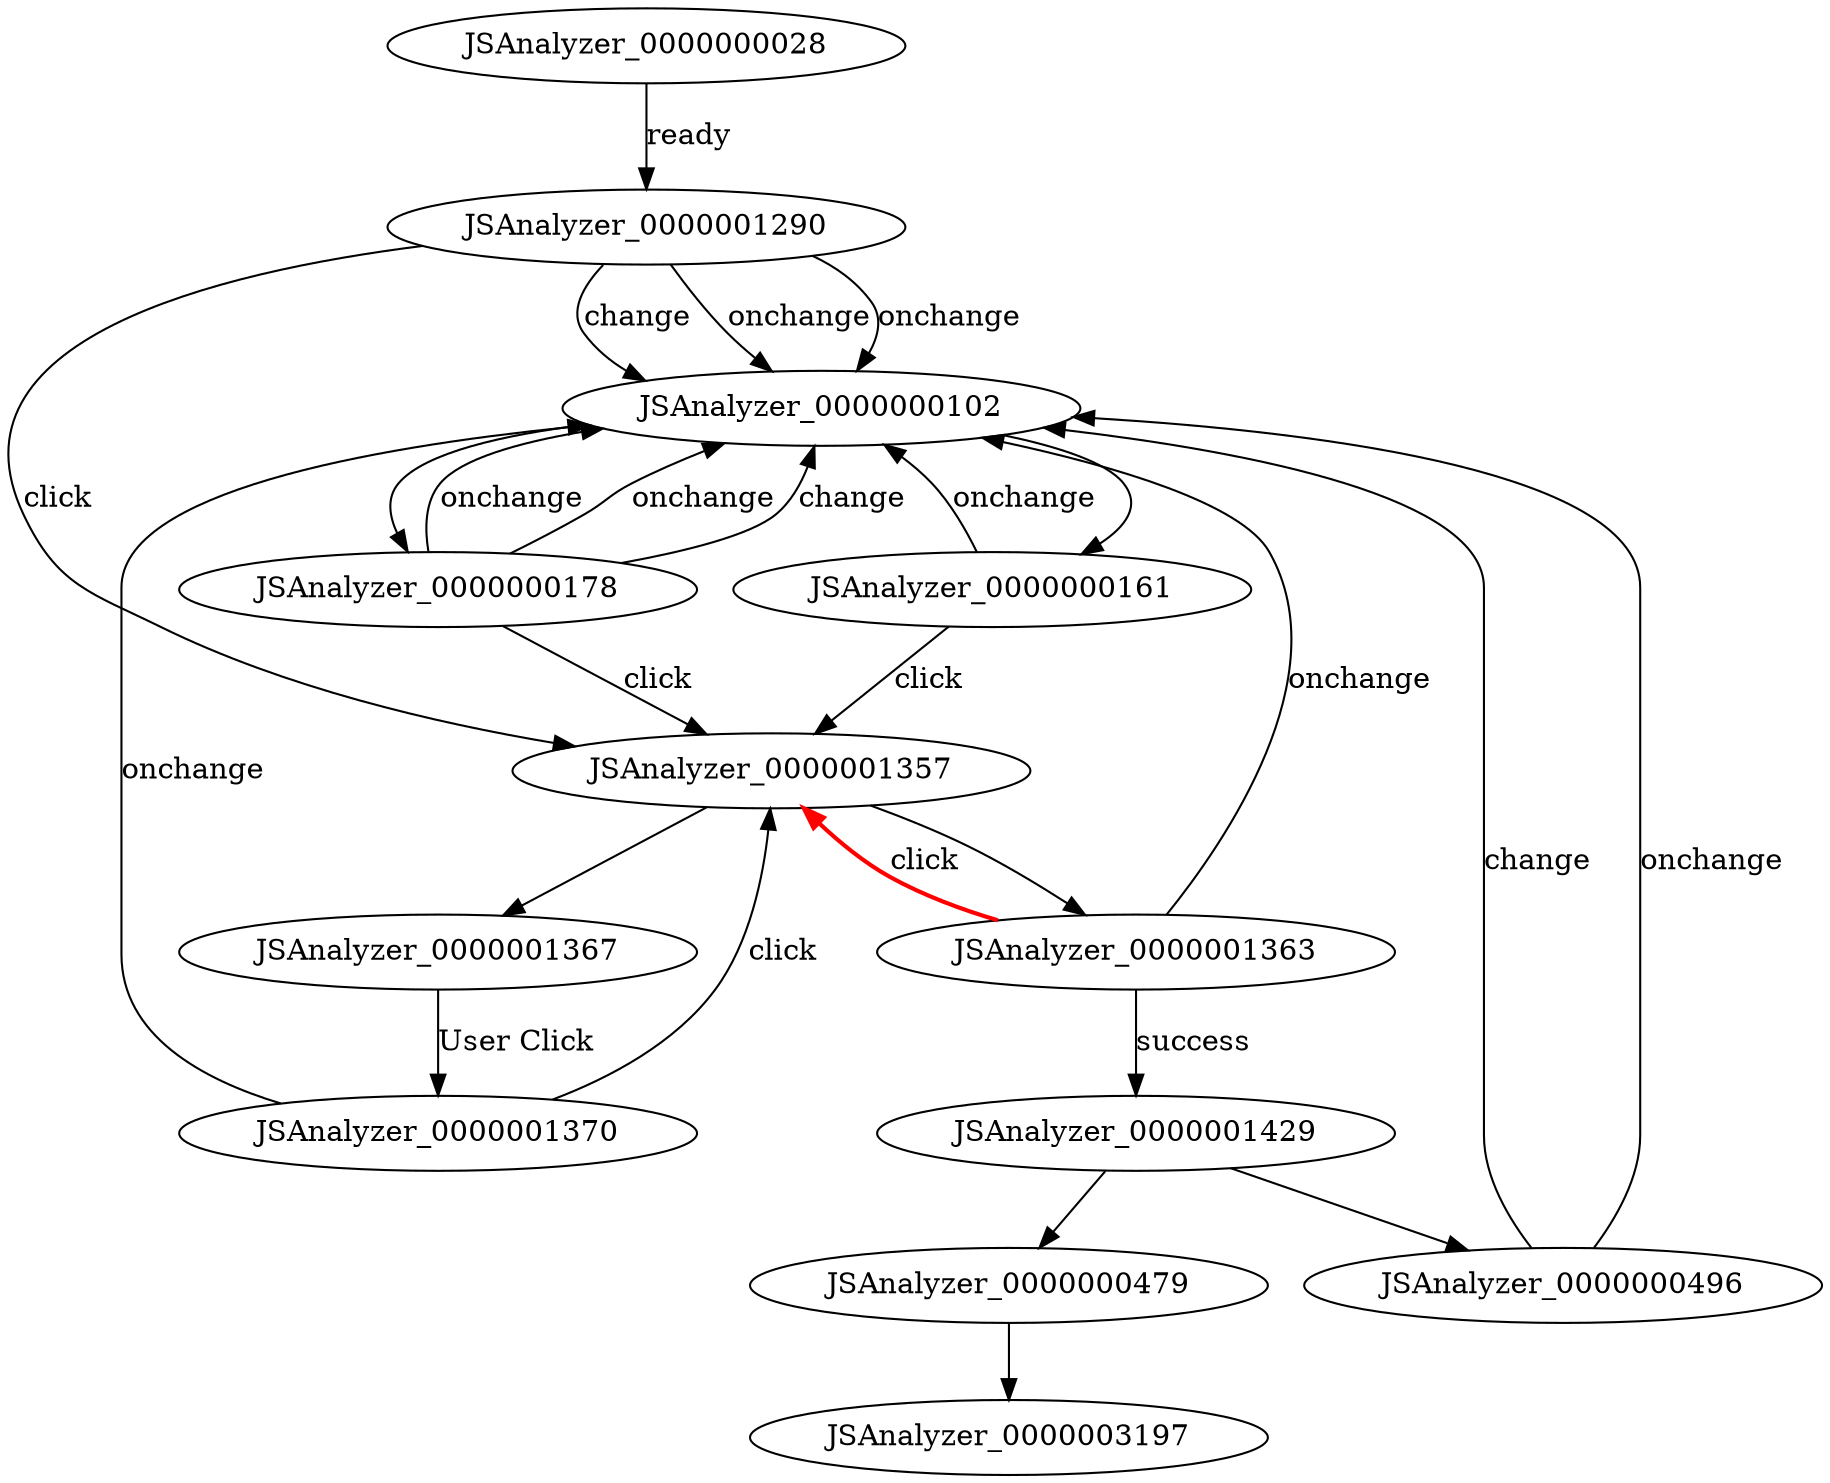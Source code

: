 digraph FSM {
JSAnalyzer_0000000028;
JSAnalyzer_0000000102;
JSAnalyzer_0000000161;
JSAnalyzer_0000000178;
JSAnalyzer_0000000479;
JSAnalyzer_0000000496;
JSAnalyzer_0000001290;
JSAnalyzer_0000001357;
JSAnalyzer_0000001363;
JSAnalyzer_0000001367;
JSAnalyzer_0000001429;
JSAnalyzer_0000001370;
JSAnalyzer_0000000102 -> JSAnalyzer_0000000161 []
JSAnalyzer_0000000102 -> JSAnalyzer_0000000178 []
JSAnalyzer_0000001429 -> JSAnalyzer_0000000479 []
JSAnalyzer_0000001429 -> JSAnalyzer_0000000496 []
JSAnalyzer_0000001357 -> JSAnalyzer_0000001363 []
JSAnalyzer_0000001357 -> JSAnalyzer_0000001367 []
JSAnalyzer_0000000028 -> JSAnalyzer_0000001290 [label="ready"]
JSAnalyzer_0000000161 -> JSAnalyzer_0000000102 [label="onchange"]
JSAnalyzer_0000000161 -> JSAnalyzer_0000001357 [label="click"]
JSAnalyzer_0000000178 -> JSAnalyzer_0000000102 [label="onchange"]
JSAnalyzer_0000000178 -> JSAnalyzer_0000000102 [label="onchange"]
JSAnalyzer_0000000178 -> JSAnalyzer_0000000102 [label="change"]
JSAnalyzer_0000000178 -> JSAnalyzer_0000001357 [label="click"]
JSAnalyzer_0000000496 -> JSAnalyzer_0000000102 [label="onchange"]
JSAnalyzer_0000000496 -> JSAnalyzer_0000000102 [label="change"]
JSAnalyzer_0000001290 -> JSAnalyzer_0000000102 [label="onchange"]
JSAnalyzer_0000001290 -> JSAnalyzer_0000000102 [label="onchange"]
JSAnalyzer_0000001290 -> JSAnalyzer_0000000102 [label="change"]
JSAnalyzer_0000001290 -> JSAnalyzer_0000001357 [label="click"]
JSAnalyzer_0000001363 -> JSAnalyzer_0000001429 [label="success"]
JSAnalyzer_0000001363 -> JSAnalyzer_0000000102 [label="onchange"]
JSAnalyzer_0000001363 -> JSAnalyzer_0000001357 [label="click",style=bold,color=red]
JSAnalyzer_0000001367 -> JSAnalyzer_0000001370 [label="User Click"]
JSAnalyzer_0000001370 -> JSAnalyzer_0000000102 [label="onchange"]
JSAnalyzer_0000001370 -> JSAnalyzer_0000001357 [label="click"]
JSAnalyzer_0000000479 -> JSAnalyzer_0000003197 []
}
